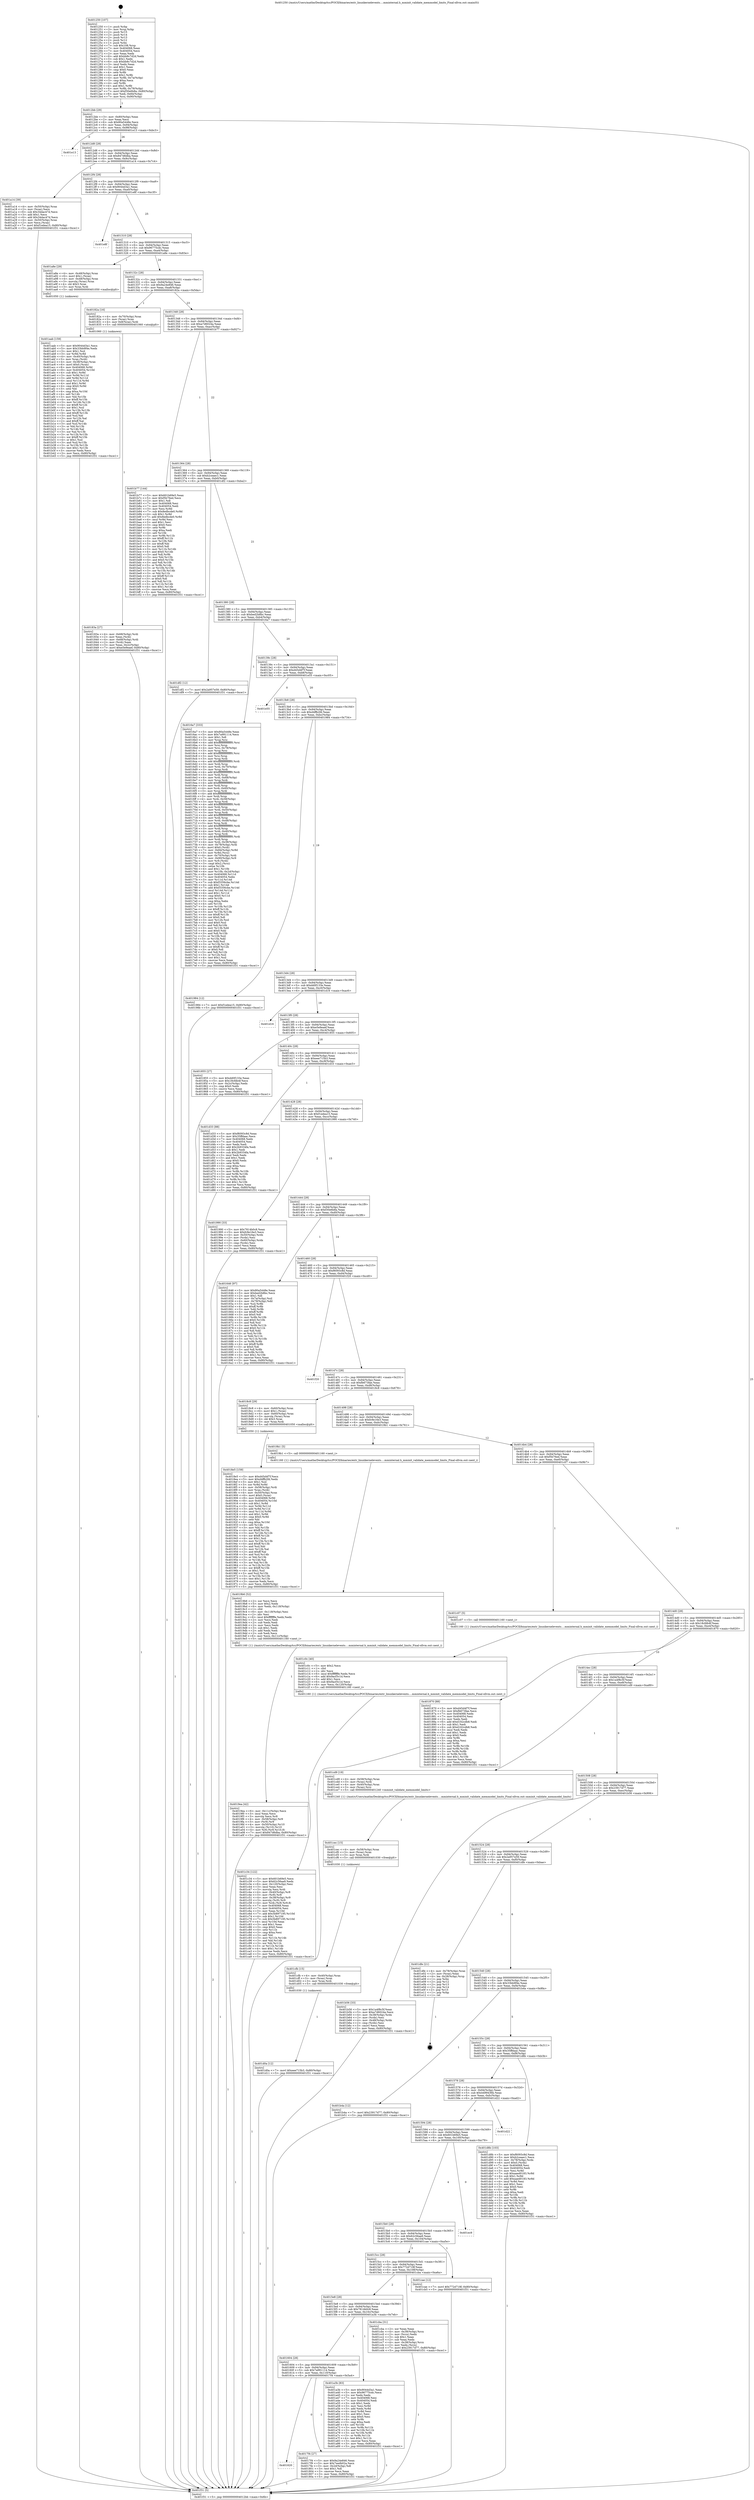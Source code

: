 digraph "0x401250" {
  label = "0x401250 (/mnt/c/Users/mathe/Desktop/tcc/POCII/binaries/extr_linuxkernelevents....mminternal.h_mminit_validate_memmodel_limits_Final-ollvm.out::main(0))"
  labelloc = "t"
  node[shape=record]

  Entry [label="",width=0.3,height=0.3,shape=circle,fillcolor=black,style=filled]
  "0x4012bb" [label="{
     0x4012bb [29]\l
     | [instrs]\l
     &nbsp;&nbsp;0x4012bb \<+3\>: mov -0x80(%rbp),%eax\l
     &nbsp;&nbsp;0x4012be \<+2\>: mov %eax,%ecx\l
     &nbsp;&nbsp;0x4012c0 \<+6\>: sub $0x80a5448e,%ecx\l
     &nbsp;&nbsp;0x4012c6 \<+6\>: mov %eax,-0x94(%rbp)\l
     &nbsp;&nbsp;0x4012cc \<+6\>: mov %ecx,-0x98(%rbp)\l
     &nbsp;&nbsp;0x4012d2 \<+6\>: je 0000000000401e13 \<main+0xbc3\>\l
  }"]
  "0x401e13" [label="{
     0x401e13\l
  }", style=dashed]
  "0x4012d8" [label="{
     0x4012d8 [28]\l
     | [instrs]\l
     &nbsp;&nbsp;0x4012d8 \<+5\>: jmp 00000000004012dd \<main+0x8d\>\l
     &nbsp;&nbsp;0x4012dd \<+6\>: mov -0x94(%rbp),%eax\l
     &nbsp;&nbsp;0x4012e3 \<+5\>: sub $0x847d6dba,%eax\l
     &nbsp;&nbsp;0x4012e8 \<+6\>: mov %eax,-0x9c(%rbp)\l
     &nbsp;&nbsp;0x4012ee \<+6\>: je 0000000000401a14 \<main+0x7c4\>\l
  }"]
  Exit [label="",width=0.3,height=0.3,shape=circle,fillcolor=black,style=filled,peripheries=2]
  "0x401a14" [label="{
     0x401a14 [39]\l
     | [instrs]\l
     &nbsp;&nbsp;0x401a14 \<+4\>: mov -0x50(%rbp),%rax\l
     &nbsp;&nbsp;0x401a18 \<+2\>: mov (%rax),%ecx\l
     &nbsp;&nbsp;0x401a1a \<+6\>: sub $0x34dac47d,%ecx\l
     &nbsp;&nbsp;0x401a20 \<+3\>: add $0x1,%ecx\l
     &nbsp;&nbsp;0x401a23 \<+6\>: add $0x34dac47d,%ecx\l
     &nbsp;&nbsp;0x401a29 \<+4\>: mov -0x50(%rbp),%rax\l
     &nbsp;&nbsp;0x401a2d \<+2\>: mov %ecx,(%rax)\l
     &nbsp;&nbsp;0x401a2f \<+7\>: movl $0xf1edea15,-0x80(%rbp)\l
     &nbsp;&nbsp;0x401a36 \<+5\>: jmp 0000000000401f31 \<main+0xce1\>\l
  }"]
  "0x4012f4" [label="{
     0x4012f4 [28]\l
     | [instrs]\l
     &nbsp;&nbsp;0x4012f4 \<+5\>: jmp 00000000004012f9 \<main+0xa9\>\l
     &nbsp;&nbsp;0x4012f9 \<+6\>: mov -0x94(%rbp),%eax\l
     &nbsp;&nbsp;0x4012ff \<+5\>: sub $0x9044d3a1,%eax\l
     &nbsp;&nbsp;0x401304 \<+6\>: mov %eax,-0xa0(%rbp)\l
     &nbsp;&nbsp;0x40130a \<+6\>: je 0000000000401e8f \<main+0xc3f\>\l
  }"]
  "0x401d0a" [label="{
     0x401d0a [12]\l
     | [instrs]\l
     &nbsp;&nbsp;0x401d0a \<+7\>: movl $0xeee715b3,-0x80(%rbp)\l
     &nbsp;&nbsp;0x401d11 \<+5\>: jmp 0000000000401f31 \<main+0xce1\>\l
  }"]
  "0x401e8f" [label="{
     0x401e8f\l
  }", style=dashed]
  "0x401310" [label="{
     0x401310 [28]\l
     | [instrs]\l
     &nbsp;&nbsp;0x401310 \<+5\>: jmp 0000000000401315 \<main+0xc5\>\l
     &nbsp;&nbsp;0x401315 \<+6\>: mov -0x94(%rbp),%eax\l
     &nbsp;&nbsp;0x40131b \<+5\>: sub $0x96775cdc,%eax\l
     &nbsp;&nbsp;0x401320 \<+6\>: mov %eax,-0xa4(%rbp)\l
     &nbsp;&nbsp;0x401326 \<+6\>: je 0000000000401a8e \<main+0x83e\>\l
  }"]
  "0x401cfb" [label="{
     0x401cfb [15]\l
     | [instrs]\l
     &nbsp;&nbsp;0x401cfb \<+4\>: mov -0x40(%rbp),%rax\l
     &nbsp;&nbsp;0x401cff \<+3\>: mov (%rax),%rax\l
     &nbsp;&nbsp;0x401d02 \<+3\>: mov %rax,%rdi\l
     &nbsp;&nbsp;0x401d05 \<+5\>: call 0000000000401030 \<free@plt\>\l
     | [calls]\l
     &nbsp;&nbsp;0x401030 \{1\} (unknown)\l
  }"]
  "0x401a8e" [label="{
     0x401a8e [29]\l
     | [instrs]\l
     &nbsp;&nbsp;0x401a8e \<+4\>: mov -0x48(%rbp),%rax\l
     &nbsp;&nbsp;0x401a92 \<+6\>: movl $0x1,(%rax)\l
     &nbsp;&nbsp;0x401a98 \<+4\>: mov -0x48(%rbp),%rax\l
     &nbsp;&nbsp;0x401a9c \<+3\>: movslq (%rax),%rax\l
     &nbsp;&nbsp;0x401a9f \<+4\>: shl $0x3,%rax\l
     &nbsp;&nbsp;0x401aa3 \<+3\>: mov %rax,%rdi\l
     &nbsp;&nbsp;0x401aa6 \<+5\>: call 0000000000401050 \<malloc@plt\>\l
     | [calls]\l
     &nbsp;&nbsp;0x401050 \{1\} (unknown)\l
  }"]
  "0x40132c" [label="{
     0x40132c [28]\l
     | [instrs]\l
     &nbsp;&nbsp;0x40132c \<+5\>: jmp 0000000000401331 \<main+0xe1\>\l
     &nbsp;&nbsp;0x401331 \<+6\>: mov -0x94(%rbp),%eax\l
     &nbsp;&nbsp;0x401337 \<+5\>: sub $0x9a24e846,%eax\l
     &nbsp;&nbsp;0x40133c \<+6\>: mov %eax,-0xa8(%rbp)\l
     &nbsp;&nbsp;0x401342 \<+6\>: je 000000000040182a \<main+0x5da\>\l
  }"]
  "0x401cec" [label="{
     0x401cec [15]\l
     | [instrs]\l
     &nbsp;&nbsp;0x401cec \<+4\>: mov -0x58(%rbp),%rax\l
     &nbsp;&nbsp;0x401cf0 \<+3\>: mov (%rax),%rax\l
     &nbsp;&nbsp;0x401cf3 \<+3\>: mov %rax,%rdi\l
     &nbsp;&nbsp;0x401cf6 \<+5\>: call 0000000000401030 \<free@plt\>\l
     | [calls]\l
     &nbsp;&nbsp;0x401030 \{1\} (unknown)\l
  }"]
  "0x40182a" [label="{
     0x40182a [16]\l
     | [instrs]\l
     &nbsp;&nbsp;0x40182a \<+4\>: mov -0x70(%rbp),%rax\l
     &nbsp;&nbsp;0x40182e \<+3\>: mov (%rax),%rax\l
     &nbsp;&nbsp;0x401831 \<+4\>: mov 0x8(%rax),%rdi\l
     &nbsp;&nbsp;0x401835 \<+5\>: call 0000000000401060 \<atoi@plt\>\l
     | [calls]\l
     &nbsp;&nbsp;0x401060 \{1\} (unknown)\l
  }"]
  "0x401348" [label="{
     0x401348 [28]\l
     | [instrs]\l
     &nbsp;&nbsp;0x401348 \<+5\>: jmp 000000000040134d \<main+0xfd\>\l
     &nbsp;&nbsp;0x40134d \<+6\>: mov -0x94(%rbp),%eax\l
     &nbsp;&nbsp;0x401353 \<+5\>: sub $0xa7d6024a,%eax\l
     &nbsp;&nbsp;0x401358 \<+6\>: mov %eax,-0xac(%rbp)\l
     &nbsp;&nbsp;0x40135e \<+6\>: je 0000000000401b77 \<main+0x927\>\l
  }"]
  "0x401c34" [label="{
     0x401c34 [122]\l
     | [instrs]\l
     &nbsp;&nbsp;0x401c34 \<+5\>: mov $0x601b69e5,%ecx\l
     &nbsp;&nbsp;0x401c39 \<+5\>: mov $0x62c56aa9,%edx\l
     &nbsp;&nbsp;0x401c3e \<+6\>: mov -0x120(%rbp),%esi\l
     &nbsp;&nbsp;0x401c44 \<+3\>: imul %eax,%esi\l
     &nbsp;&nbsp;0x401c47 \<+3\>: movslq %esi,%rdi\l
     &nbsp;&nbsp;0x401c4a \<+4\>: mov -0x40(%rbp),%r8\l
     &nbsp;&nbsp;0x401c4e \<+3\>: mov (%r8),%r8\l
     &nbsp;&nbsp;0x401c51 \<+4\>: mov -0x38(%rbp),%r9\l
     &nbsp;&nbsp;0x401c55 \<+3\>: movslq (%r9),%r9\l
     &nbsp;&nbsp;0x401c58 \<+4\>: mov %rdi,(%r8,%r9,8)\l
     &nbsp;&nbsp;0x401c5c \<+7\>: mov 0x404068,%eax\l
     &nbsp;&nbsp;0x401c63 \<+7\>: mov 0x404054,%esi\l
     &nbsp;&nbsp;0x401c6a \<+3\>: mov %eax,%r10d\l
     &nbsp;&nbsp;0x401c6d \<+7\>: add $0x5b897195,%r10d\l
     &nbsp;&nbsp;0x401c74 \<+4\>: sub $0x1,%r10d\l
     &nbsp;&nbsp;0x401c78 \<+7\>: sub $0x5b897195,%r10d\l
     &nbsp;&nbsp;0x401c7f \<+4\>: imul %r10d,%eax\l
     &nbsp;&nbsp;0x401c83 \<+3\>: and $0x1,%eax\l
     &nbsp;&nbsp;0x401c86 \<+3\>: cmp $0x0,%eax\l
     &nbsp;&nbsp;0x401c89 \<+4\>: sete %r11b\l
     &nbsp;&nbsp;0x401c8d \<+3\>: cmp $0xa,%esi\l
     &nbsp;&nbsp;0x401c90 \<+3\>: setl %bl\l
     &nbsp;&nbsp;0x401c93 \<+3\>: mov %r11b,%r14b\l
     &nbsp;&nbsp;0x401c96 \<+3\>: and %bl,%r14b\l
     &nbsp;&nbsp;0x401c99 \<+3\>: xor %bl,%r11b\l
     &nbsp;&nbsp;0x401c9c \<+3\>: or %r11b,%r14b\l
     &nbsp;&nbsp;0x401c9f \<+4\>: test $0x1,%r14b\l
     &nbsp;&nbsp;0x401ca3 \<+3\>: cmovne %edx,%ecx\l
     &nbsp;&nbsp;0x401ca6 \<+3\>: mov %ecx,-0x80(%rbp)\l
     &nbsp;&nbsp;0x401ca9 \<+5\>: jmp 0000000000401f31 \<main+0xce1\>\l
  }"]
  "0x401b77" [label="{
     0x401b77 [144]\l
     | [instrs]\l
     &nbsp;&nbsp;0x401b77 \<+5\>: mov $0x601b69e5,%eax\l
     &nbsp;&nbsp;0x401b7c \<+5\>: mov $0xf5b76ed,%ecx\l
     &nbsp;&nbsp;0x401b81 \<+2\>: mov $0x1,%dl\l
     &nbsp;&nbsp;0x401b83 \<+7\>: mov 0x404068,%esi\l
     &nbsp;&nbsp;0x401b8a \<+7\>: mov 0x404054,%edi\l
     &nbsp;&nbsp;0x401b91 \<+3\>: mov %esi,%r8d\l
     &nbsp;&nbsp;0x401b94 \<+7\>: sub $0x8edbcde0,%r8d\l
     &nbsp;&nbsp;0x401b9b \<+4\>: sub $0x1,%r8d\l
     &nbsp;&nbsp;0x401b9f \<+7\>: add $0x8edbcde0,%r8d\l
     &nbsp;&nbsp;0x401ba6 \<+4\>: imul %r8d,%esi\l
     &nbsp;&nbsp;0x401baa \<+3\>: and $0x1,%esi\l
     &nbsp;&nbsp;0x401bad \<+3\>: cmp $0x0,%esi\l
     &nbsp;&nbsp;0x401bb0 \<+4\>: sete %r9b\l
     &nbsp;&nbsp;0x401bb4 \<+3\>: cmp $0xa,%edi\l
     &nbsp;&nbsp;0x401bb7 \<+4\>: setl %r10b\l
     &nbsp;&nbsp;0x401bbb \<+3\>: mov %r9b,%r11b\l
     &nbsp;&nbsp;0x401bbe \<+4\>: xor $0xff,%r11b\l
     &nbsp;&nbsp;0x401bc2 \<+3\>: mov %r10b,%bl\l
     &nbsp;&nbsp;0x401bc5 \<+3\>: xor $0xff,%bl\l
     &nbsp;&nbsp;0x401bc8 \<+3\>: xor $0x0,%dl\l
     &nbsp;&nbsp;0x401bcb \<+3\>: mov %r11b,%r14b\l
     &nbsp;&nbsp;0x401bce \<+4\>: and $0x0,%r14b\l
     &nbsp;&nbsp;0x401bd2 \<+3\>: and %dl,%r9b\l
     &nbsp;&nbsp;0x401bd5 \<+3\>: mov %bl,%r15b\l
     &nbsp;&nbsp;0x401bd8 \<+4\>: and $0x0,%r15b\l
     &nbsp;&nbsp;0x401bdc \<+3\>: and %dl,%r10b\l
     &nbsp;&nbsp;0x401bdf \<+3\>: or %r9b,%r14b\l
     &nbsp;&nbsp;0x401be2 \<+3\>: or %r10b,%r15b\l
     &nbsp;&nbsp;0x401be5 \<+3\>: xor %r15b,%r14b\l
     &nbsp;&nbsp;0x401be8 \<+3\>: or %bl,%r11b\l
     &nbsp;&nbsp;0x401beb \<+4\>: xor $0xff,%r11b\l
     &nbsp;&nbsp;0x401bef \<+3\>: or $0x0,%dl\l
     &nbsp;&nbsp;0x401bf2 \<+3\>: and %dl,%r11b\l
     &nbsp;&nbsp;0x401bf5 \<+3\>: or %r11b,%r14b\l
     &nbsp;&nbsp;0x401bf8 \<+4\>: test $0x1,%r14b\l
     &nbsp;&nbsp;0x401bfc \<+3\>: cmovne %ecx,%eax\l
     &nbsp;&nbsp;0x401bff \<+3\>: mov %eax,-0x80(%rbp)\l
     &nbsp;&nbsp;0x401c02 \<+5\>: jmp 0000000000401f31 \<main+0xce1\>\l
  }"]
  "0x401364" [label="{
     0x401364 [28]\l
     | [instrs]\l
     &nbsp;&nbsp;0x401364 \<+5\>: jmp 0000000000401369 \<main+0x119\>\l
     &nbsp;&nbsp;0x401369 \<+6\>: mov -0x94(%rbp),%eax\l
     &nbsp;&nbsp;0x40136f \<+5\>: sub $0xb2ceaec1,%eax\l
     &nbsp;&nbsp;0x401374 \<+6\>: mov %eax,-0xb0(%rbp)\l
     &nbsp;&nbsp;0x40137a \<+6\>: je 0000000000401df2 \<main+0xba2\>\l
  }"]
  "0x401c0c" [label="{
     0x401c0c [40]\l
     | [instrs]\l
     &nbsp;&nbsp;0x401c0c \<+5\>: mov $0x2,%ecx\l
     &nbsp;&nbsp;0x401c11 \<+1\>: cltd\l
     &nbsp;&nbsp;0x401c12 \<+2\>: idiv %ecx\l
     &nbsp;&nbsp;0x401c14 \<+6\>: imul $0xfffffffe,%edx,%ecx\l
     &nbsp;&nbsp;0x401c1a \<+6\>: add $0x9acf3c1d,%ecx\l
     &nbsp;&nbsp;0x401c20 \<+3\>: add $0x1,%ecx\l
     &nbsp;&nbsp;0x401c23 \<+6\>: sub $0x9acf3c1d,%ecx\l
     &nbsp;&nbsp;0x401c29 \<+6\>: mov %ecx,-0x120(%rbp)\l
     &nbsp;&nbsp;0x401c2f \<+5\>: call 0000000000401160 \<next_i\>\l
     | [calls]\l
     &nbsp;&nbsp;0x401160 \{1\} (/mnt/c/Users/mathe/Desktop/tcc/POCII/binaries/extr_linuxkernelevents....mminternal.h_mminit_validate_memmodel_limits_Final-ollvm.out::next_i)\l
  }"]
  "0x401df2" [label="{
     0x401df2 [12]\l
     | [instrs]\l
     &nbsp;&nbsp;0x401df2 \<+7\>: movl $0x2a957e59,-0x80(%rbp)\l
     &nbsp;&nbsp;0x401df9 \<+5\>: jmp 0000000000401f31 \<main+0xce1\>\l
  }"]
  "0x401380" [label="{
     0x401380 [28]\l
     | [instrs]\l
     &nbsp;&nbsp;0x401380 \<+5\>: jmp 0000000000401385 \<main+0x135\>\l
     &nbsp;&nbsp;0x401385 \<+6\>: mov -0x94(%rbp),%eax\l
     &nbsp;&nbsp;0x40138b \<+5\>: sub $0xbed2b8bc,%eax\l
     &nbsp;&nbsp;0x401390 \<+6\>: mov %eax,-0xb4(%rbp)\l
     &nbsp;&nbsp;0x401396 \<+6\>: je 00000000004016a7 \<main+0x457\>\l
  }"]
  "0x401aab" [label="{
     0x401aab [159]\l
     | [instrs]\l
     &nbsp;&nbsp;0x401aab \<+5\>: mov $0x9044d3a1,%ecx\l
     &nbsp;&nbsp;0x401ab0 \<+5\>: mov $0x33bb9f4e,%edx\l
     &nbsp;&nbsp;0x401ab5 \<+3\>: mov $0x1,%sil\l
     &nbsp;&nbsp;0x401ab8 \<+3\>: xor %r8d,%r8d\l
     &nbsp;&nbsp;0x401abb \<+4\>: mov -0x40(%rbp),%rdi\l
     &nbsp;&nbsp;0x401abf \<+3\>: mov %rax,(%rdi)\l
     &nbsp;&nbsp;0x401ac2 \<+4\>: mov -0x38(%rbp),%rax\l
     &nbsp;&nbsp;0x401ac6 \<+6\>: movl $0x0,(%rax)\l
     &nbsp;&nbsp;0x401acc \<+8\>: mov 0x404068,%r9d\l
     &nbsp;&nbsp;0x401ad4 \<+8\>: mov 0x404054,%r10d\l
     &nbsp;&nbsp;0x401adc \<+4\>: sub $0x1,%r8d\l
     &nbsp;&nbsp;0x401ae0 \<+3\>: mov %r9d,%r11d\l
     &nbsp;&nbsp;0x401ae3 \<+3\>: add %r8d,%r11d\l
     &nbsp;&nbsp;0x401ae6 \<+4\>: imul %r11d,%r9d\l
     &nbsp;&nbsp;0x401aea \<+4\>: and $0x1,%r9d\l
     &nbsp;&nbsp;0x401aee \<+4\>: cmp $0x0,%r9d\l
     &nbsp;&nbsp;0x401af2 \<+3\>: sete %bl\l
     &nbsp;&nbsp;0x401af5 \<+4\>: cmp $0xa,%r10d\l
     &nbsp;&nbsp;0x401af9 \<+4\>: setl %r14b\l
     &nbsp;&nbsp;0x401afd \<+3\>: mov %bl,%r15b\l
     &nbsp;&nbsp;0x401b00 \<+4\>: xor $0xff,%r15b\l
     &nbsp;&nbsp;0x401b04 \<+3\>: mov %r14b,%r12b\l
     &nbsp;&nbsp;0x401b07 \<+4\>: xor $0xff,%r12b\l
     &nbsp;&nbsp;0x401b0b \<+4\>: xor $0x1,%sil\l
     &nbsp;&nbsp;0x401b0f \<+3\>: mov %r15b,%r13b\l
     &nbsp;&nbsp;0x401b12 \<+4\>: and $0xff,%r13b\l
     &nbsp;&nbsp;0x401b16 \<+3\>: and %sil,%bl\l
     &nbsp;&nbsp;0x401b19 \<+3\>: mov %r12b,%al\l
     &nbsp;&nbsp;0x401b1c \<+2\>: and $0xff,%al\l
     &nbsp;&nbsp;0x401b1e \<+3\>: and %sil,%r14b\l
     &nbsp;&nbsp;0x401b21 \<+3\>: or %bl,%r13b\l
     &nbsp;&nbsp;0x401b24 \<+3\>: or %r14b,%al\l
     &nbsp;&nbsp;0x401b27 \<+3\>: xor %al,%r13b\l
     &nbsp;&nbsp;0x401b2a \<+3\>: or %r12b,%r15b\l
     &nbsp;&nbsp;0x401b2d \<+4\>: xor $0xff,%r15b\l
     &nbsp;&nbsp;0x401b31 \<+4\>: or $0x1,%sil\l
     &nbsp;&nbsp;0x401b35 \<+3\>: and %sil,%r15b\l
     &nbsp;&nbsp;0x401b38 \<+3\>: or %r15b,%r13b\l
     &nbsp;&nbsp;0x401b3b \<+4\>: test $0x1,%r13b\l
     &nbsp;&nbsp;0x401b3f \<+3\>: cmovne %edx,%ecx\l
     &nbsp;&nbsp;0x401b42 \<+3\>: mov %ecx,-0x80(%rbp)\l
     &nbsp;&nbsp;0x401b45 \<+5\>: jmp 0000000000401f31 \<main+0xce1\>\l
  }"]
  "0x4016a7" [label="{
     0x4016a7 [333]\l
     | [instrs]\l
     &nbsp;&nbsp;0x4016a7 \<+5\>: mov $0x80a5448e,%eax\l
     &nbsp;&nbsp;0x4016ac \<+5\>: mov $0x7a991114,%ecx\l
     &nbsp;&nbsp;0x4016b1 \<+2\>: mov $0x1,%dl\l
     &nbsp;&nbsp;0x4016b3 \<+3\>: mov %rsp,%rsi\l
     &nbsp;&nbsp;0x4016b6 \<+4\>: add $0xfffffffffffffff0,%rsi\l
     &nbsp;&nbsp;0x4016ba \<+3\>: mov %rsi,%rsp\l
     &nbsp;&nbsp;0x4016bd \<+4\>: mov %rsi,-0x78(%rbp)\l
     &nbsp;&nbsp;0x4016c1 \<+3\>: mov %rsp,%rsi\l
     &nbsp;&nbsp;0x4016c4 \<+4\>: add $0xfffffffffffffff0,%rsi\l
     &nbsp;&nbsp;0x4016c8 \<+3\>: mov %rsi,%rsp\l
     &nbsp;&nbsp;0x4016cb \<+3\>: mov %rsp,%rdi\l
     &nbsp;&nbsp;0x4016ce \<+4\>: add $0xfffffffffffffff0,%rdi\l
     &nbsp;&nbsp;0x4016d2 \<+3\>: mov %rdi,%rsp\l
     &nbsp;&nbsp;0x4016d5 \<+4\>: mov %rdi,-0x70(%rbp)\l
     &nbsp;&nbsp;0x4016d9 \<+3\>: mov %rsp,%rdi\l
     &nbsp;&nbsp;0x4016dc \<+4\>: add $0xfffffffffffffff0,%rdi\l
     &nbsp;&nbsp;0x4016e0 \<+3\>: mov %rdi,%rsp\l
     &nbsp;&nbsp;0x4016e3 \<+4\>: mov %rdi,-0x68(%rbp)\l
     &nbsp;&nbsp;0x4016e7 \<+3\>: mov %rsp,%rdi\l
     &nbsp;&nbsp;0x4016ea \<+4\>: add $0xfffffffffffffff0,%rdi\l
     &nbsp;&nbsp;0x4016ee \<+3\>: mov %rdi,%rsp\l
     &nbsp;&nbsp;0x4016f1 \<+4\>: mov %rdi,-0x60(%rbp)\l
     &nbsp;&nbsp;0x4016f5 \<+3\>: mov %rsp,%rdi\l
     &nbsp;&nbsp;0x4016f8 \<+4\>: add $0xfffffffffffffff0,%rdi\l
     &nbsp;&nbsp;0x4016fc \<+3\>: mov %rdi,%rsp\l
     &nbsp;&nbsp;0x4016ff \<+4\>: mov %rdi,-0x58(%rbp)\l
     &nbsp;&nbsp;0x401703 \<+3\>: mov %rsp,%rdi\l
     &nbsp;&nbsp;0x401706 \<+4\>: add $0xfffffffffffffff0,%rdi\l
     &nbsp;&nbsp;0x40170a \<+3\>: mov %rdi,%rsp\l
     &nbsp;&nbsp;0x40170d \<+4\>: mov %rdi,-0x50(%rbp)\l
     &nbsp;&nbsp;0x401711 \<+3\>: mov %rsp,%rdi\l
     &nbsp;&nbsp;0x401714 \<+4\>: add $0xfffffffffffffff0,%rdi\l
     &nbsp;&nbsp;0x401718 \<+3\>: mov %rdi,%rsp\l
     &nbsp;&nbsp;0x40171b \<+4\>: mov %rdi,-0x48(%rbp)\l
     &nbsp;&nbsp;0x40171f \<+3\>: mov %rsp,%rdi\l
     &nbsp;&nbsp;0x401722 \<+4\>: add $0xfffffffffffffff0,%rdi\l
     &nbsp;&nbsp;0x401726 \<+3\>: mov %rdi,%rsp\l
     &nbsp;&nbsp;0x401729 \<+4\>: mov %rdi,-0x40(%rbp)\l
     &nbsp;&nbsp;0x40172d \<+3\>: mov %rsp,%rdi\l
     &nbsp;&nbsp;0x401730 \<+4\>: add $0xfffffffffffffff0,%rdi\l
     &nbsp;&nbsp;0x401734 \<+3\>: mov %rdi,%rsp\l
     &nbsp;&nbsp;0x401737 \<+4\>: mov %rdi,-0x38(%rbp)\l
     &nbsp;&nbsp;0x40173b \<+4\>: mov -0x78(%rbp),%rdi\l
     &nbsp;&nbsp;0x40173f \<+6\>: movl $0x0,(%rdi)\l
     &nbsp;&nbsp;0x401745 \<+7\>: mov -0x84(%rbp),%r8d\l
     &nbsp;&nbsp;0x40174c \<+3\>: mov %r8d,(%rsi)\l
     &nbsp;&nbsp;0x40174f \<+4\>: mov -0x70(%rbp),%rdi\l
     &nbsp;&nbsp;0x401753 \<+7\>: mov -0x90(%rbp),%r9\l
     &nbsp;&nbsp;0x40175a \<+3\>: mov %r9,(%rdi)\l
     &nbsp;&nbsp;0x40175d \<+3\>: cmpl $0x2,(%rsi)\l
     &nbsp;&nbsp;0x401760 \<+4\>: setne %r10b\l
     &nbsp;&nbsp;0x401764 \<+4\>: and $0x1,%r10b\l
     &nbsp;&nbsp;0x401768 \<+4\>: mov %r10b,-0x2d(%rbp)\l
     &nbsp;&nbsp;0x40176c \<+8\>: mov 0x404068,%r11d\l
     &nbsp;&nbsp;0x401774 \<+7\>: mov 0x404054,%ebx\l
     &nbsp;&nbsp;0x40177b \<+3\>: mov %r11d,%r14d\l
     &nbsp;&nbsp;0x40177e \<+7\>: sub $0xf3356cbe,%r14d\l
     &nbsp;&nbsp;0x401785 \<+4\>: sub $0x1,%r14d\l
     &nbsp;&nbsp;0x401789 \<+7\>: add $0xf3356cbe,%r14d\l
     &nbsp;&nbsp;0x401790 \<+4\>: imul %r14d,%r11d\l
     &nbsp;&nbsp;0x401794 \<+4\>: and $0x1,%r11d\l
     &nbsp;&nbsp;0x401798 \<+4\>: cmp $0x0,%r11d\l
     &nbsp;&nbsp;0x40179c \<+4\>: sete %r10b\l
     &nbsp;&nbsp;0x4017a0 \<+3\>: cmp $0xa,%ebx\l
     &nbsp;&nbsp;0x4017a3 \<+4\>: setl %r15b\l
     &nbsp;&nbsp;0x4017a7 \<+3\>: mov %r10b,%r12b\l
     &nbsp;&nbsp;0x4017aa \<+4\>: xor $0xff,%r12b\l
     &nbsp;&nbsp;0x4017ae \<+3\>: mov %r15b,%r13b\l
     &nbsp;&nbsp;0x4017b1 \<+4\>: xor $0xff,%r13b\l
     &nbsp;&nbsp;0x4017b5 \<+3\>: xor $0x0,%dl\l
     &nbsp;&nbsp;0x4017b8 \<+3\>: mov %r12b,%sil\l
     &nbsp;&nbsp;0x4017bb \<+4\>: and $0x0,%sil\l
     &nbsp;&nbsp;0x4017bf \<+3\>: and %dl,%r10b\l
     &nbsp;&nbsp;0x4017c2 \<+3\>: mov %r13b,%dil\l
     &nbsp;&nbsp;0x4017c5 \<+4\>: and $0x0,%dil\l
     &nbsp;&nbsp;0x4017c9 \<+3\>: and %dl,%r15b\l
     &nbsp;&nbsp;0x4017cc \<+3\>: or %r10b,%sil\l
     &nbsp;&nbsp;0x4017cf \<+3\>: or %r15b,%dil\l
     &nbsp;&nbsp;0x4017d2 \<+3\>: xor %dil,%sil\l
     &nbsp;&nbsp;0x4017d5 \<+3\>: or %r13b,%r12b\l
     &nbsp;&nbsp;0x4017d8 \<+4\>: xor $0xff,%r12b\l
     &nbsp;&nbsp;0x4017dc \<+3\>: or $0x0,%dl\l
     &nbsp;&nbsp;0x4017df \<+3\>: and %dl,%r12b\l
     &nbsp;&nbsp;0x4017e2 \<+3\>: or %r12b,%sil\l
     &nbsp;&nbsp;0x4017e5 \<+4\>: test $0x1,%sil\l
     &nbsp;&nbsp;0x4017e9 \<+3\>: cmovne %ecx,%eax\l
     &nbsp;&nbsp;0x4017ec \<+3\>: mov %eax,-0x80(%rbp)\l
     &nbsp;&nbsp;0x4017ef \<+5\>: jmp 0000000000401f31 \<main+0xce1\>\l
  }"]
  "0x40139c" [label="{
     0x40139c [28]\l
     | [instrs]\l
     &nbsp;&nbsp;0x40139c \<+5\>: jmp 00000000004013a1 \<main+0x151\>\l
     &nbsp;&nbsp;0x4013a1 \<+6\>: mov -0x94(%rbp),%eax\l
     &nbsp;&nbsp;0x4013a7 \<+5\>: sub $0xd45d4f7f,%eax\l
     &nbsp;&nbsp;0x4013ac \<+6\>: mov %eax,-0xb8(%rbp)\l
     &nbsp;&nbsp;0x4013b2 \<+6\>: je 0000000000401e55 \<main+0xc05\>\l
  }"]
  "0x4019ea" [label="{
     0x4019ea [42]\l
     | [instrs]\l
     &nbsp;&nbsp;0x4019ea \<+6\>: mov -0x11c(%rbp),%ecx\l
     &nbsp;&nbsp;0x4019f0 \<+3\>: imul %eax,%ecx\l
     &nbsp;&nbsp;0x4019f3 \<+3\>: movslq %ecx,%r8\l
     &nbsp;&nbsp;0x4019f6 \<+4\>: mov -0x58(%rbp),%r9\l
     &nbsp;&nbsp;0x4019fa \<+3\>: mov (%r9),%r9\l
     &nbsp;&nbsp;0x4019fd \<+4\>: mov -0x50(%rbp),%r10\l
     &nbsp;&nbsp;0x401a01 \<+3\>: movslq (%r10),%r10\l
     &nbsp;&nbsp;0x401a04 \<+4\>: mov %r8,(%r9,%r10,8)\l
     &nbsp;&nbsp;0x401a08 \<+7\>: movl $0x847d6dba,-0x80(%rbp)\l
     &nbsp;&nbsp;0x401a0f \<+5\>: jmp 0000000000401f31 \<main+0xce1\>\l
  }"]
  "0x401e55" [label="{
     0x401e55\l
  }", style=dashed]
  "0x4013b8" [label="{
     0x4013b8 [28]\l
     | [instrs]\l
     &nbsp;&nbsp;0x4013b8 \<+5\>: jmp 00000000004013bd \<main+0x16d\>\l
     &nbsp;&nbsp;0x4013bd \<+6\>: mov -0x94(%rbp),%eax\l
     &nbsp;&nbsp;0x4013c3 \<+5\>: sub $0xd4ffb2fd,%eax\l
     &nbsp;&nbsp;0x4013c8 \<+6\>: mov %eax,-0xbc(%rbp)\l
     &nbsp;&nbsp;0x4013ce \<+6\>: je 0000000000401984 \<main+0x734\>\l
  }"]
  "0x4019b6" [label="{
     0x4019b6 [52]\l
     | [instrs]\l
     &nbsp;&nbsp;0x4019b6 \<+2\>: xor %ecx,%ecx\l
     &nbsp;&nbsp;0x4019b8 \<+5\>: mov $0x2,%edx\l
     &nbsp;&nbsp;0x4019bd \<+6\>: mov %edx,-0x118(%rbp)\l
     &nbsp;&nbsp;0x4019c3 \<+1\>: cltd\l
     &nbsp;&nbsp;0x4019c4 \<+6\>: mov -0x118(%rbp),%esi\l
     &nbsp;&nbsp;0x4019ca \<+2\>: idiv %esi\l
     &nbsp;&nbsp;0x4019cc \<+6\>: imul $0xfffffffe,%edx,%edx\l
     &nbsp;&nbsp;0x4019d2 \<+2\>: mov %ecx,%edi\l
     &nbsp;&nbsp;0x4019d4 \<+2\>: sub %edx,%edi\l
     &nbsp;&nbsp;0x4019d6 \<+2\>: mov %ecx,%edx\l
     &nbsp;&nbsp;0x4019d8 \<+3\>: sub $0x1,%edx\l
     &nbsp;&nbsp;0x4019db \<+2\>: add %edx,%edi\l
     &nbsp;&nbsp;0x4019dd \<+2\>: sub %edi,%ecx\l
     &nbsp;&nbsp;0x4019df \<+6\>: mov %ecx,-0x11c(%rbp)\l
     &nbsp;&nbsp;0x4019e5 \<+5\>: call 0000000000401160 \<next_i\>\l
     | [calls]\l
     &nbsp;&nbsp;0x401160 \{1\} (/mnt/c/Users/mathe/Desktop/tcc/POCII/binaries/extr_linuxkernelevents....mminternal.h_mminit_validate_memmodel_limits_Final-ollvm.out::next_i)\l
  }"]
  "0x401984" [label="{
     0x401984 [12]\l
     | [instrs]\l
     &nbsp;&nbsp;0x401984 \<+7\>: movl $0xf1edea15,-0x80(%rbp)\l
     &nbsp;&nbsp;0x40198b \<+5\>: jmp 0000000000401f31 \<main+0xce1\>\l
  }"]
  "0x4013d4" [label="{
     0x4013d4 [28]\l
     | [instrs]\l
     &nbsp;&nbsp;0x4013d4 \<+5\>: jmp 00000000004013d9 \<main+0x189\>\l
     &nbsp;&nbsp;0x4013d9 \<+6\>: mov -0x94(%rbp),%eax\l
     &nbsp;&nbsp;0x4013df \<+5\>: sub $0xdd0f133e,%eax\l
     &nbsp;&nbsp;0x4013e4 \<+6\>: mov %eax,-0xc0(%rbp)\l
     &nbsp;&nbsp;0x4013ea \<+6\>: je 0000000000401d16 \<main+0xac6\>\l
  }"]
  "0x4018e5" [label="{
     0x4018e5 [159]\l
     | [instrs]\l
     &nbsp;&nbsp;0x4018e5 \<+5\>: mov $0xd45d4f7f,%ecx\l
     &nbsp;&nbsp;0x4018ea \<+5\>: mov $0xd4ffb2fd,%edx\l
     &nbsp;&nbsp;0x4018ef \<+3\>: mov $0x1,%sil\l
     &nbsp;&nbsp;0x4018f2 \<+3\>: xor %r8d,%r8d\l
     &nbsp;&nbsp;0x4018f5 \<+4\>: mov -0x58(%rbp),%rdi\l
     &nbsp;&nbsp;0x4018f9 \<+3\>: mov %rax,(%rdi)\l
     &nbsp;&nbsp;0x4018fc \<+4\>: mov -0x50(%rbp),%rax\l
     &nbsp;&nbsp;0x401900 \<+6\>: movl $0x0,(%rax)\l
     &nbsp;&nbsp;0x401906 \<+8\>: mov 0x404068,%r9d\l
     &nbsp;&nbsp;0x40190e \<+8\>: mov 0x404054,%r10d\l
     &nbsp;&nbsp;0x401916 \<+4\>: sub $0x1,%r8d\l
     &nbsp;&nbsp;0x40191a \<+3\>: mov %r9d,%r11d\l
     &nbsp;&nbsp;0x40191d \<+3\>: add %r8d,%r11d\l
     &nbsp;&nbsp;0x401920 \<+4\>: imul %r11d,%r9d\l
     &nbsp;&nbsp;0x401924 \<+4\>: and $0x1,%r9d\l
     &nbsp;&nbsp;0x401928 \<+4\>: cmp $0x0,%r9d\l
     &nbsp;&nbsp;0x40192c \<+3\>: sete %bl\l
     &nbsp;&nbsp;0x40192f \<+4\>: cmp $0xa,%r10d\l
     &nbsp;&nbsp;0x401933 \<+4\>: setl %r14b\l
     &nbsp;&nbsp;0x401937 \<+3\>: mov %bl,%r15b\l
     &nbsp;&nbsp;0x40193a \<+4\>: xor $0xff,%r15b\l
     &nbsp;&nbsp;0x40193e \<+3\>: mov %r14b,%r12b\l
     &nbsp;&nbsp;0x401941 \<+4\>: xor $0xff,%r12b\l
     &nbsp;&nbsp;0x401945 \<+4\>: xor $0x1,%sil\l
     &nbsp;&nbsp;0x401949 \<+3\>: mov %r15b,%r13b\l
     &nbsp;&nbsp;0x40194c \<+4\>: and $0xff,%r13b\l
     &nbsp;&nbsp;0x401950 \<+3\>: and %sil,%bl\l
     &nbsp;&nbsp;0x401953 \<+3\>: mov %r12b,%al\l
     &nbsp;&nbsp;0x401956 \<+2\>: and $0xff,%al\l
     &nbsp;&nbsp;0x401958 \<+3\>: and %sil,%r14b\l
     &nbsp;&nbsp;0x40195b \<+3\>: or %bl,%r13b\l
     &nbsp;&nbsp;0x40195e \<+3\>: or %r14b,%al\l
     &nbsp;&nbsp;0x401961 \<+3\>: xor %al,%r13b\l
     &nbsp;&nbsp;0x401964 \<+3\>: or %r12b,%r15b\l
     &nbsp;&nbsp;0x401967 \<+4\>: xor $0xff,%r15b\l
     &nbsp;&nbsp;0x40196b \<+4\>: or $0x1,%sil\l
     &nbsp;&nbsp;0x40196f \<+3\>: and %sil,%r15b\l
     &nbsp;&nbsp;0x401972 \<+3\>: or %r15b,%r13b\l
     &nbsp;&nbsp;0x401975 \<+4\>: test $0x1,%r13b\l
     &nbsp;&nbsp;0x401979 \<+3\>: cmovne %edx,%ecx\l
     &nbsp;&nbsp;0x40197c \<+3\>: mov %ecx,-0x80(%rbp)\l
     &nbsp;&nbsp;0x40197f \<+5\>: jmp 0000000000401f31 \<main+0xce1\>\l
  }"]
  "0x401d16" [label="{
     0x401d16\l
  }", style=dashed]
  "0x4013f0" [label="{
     0x4013f0 [28]\l
     | [instrs]\l
     &nbsp;&nbsp;0x4013f0 \<+5\>: jmp 00000000004013f5 \<main+0x1a5\>\l
     &nbsp;&nbsp;0x4013f5 \<+6\>: mov -0x94(%rbp),%eax\l
     &nbsp;&nbsp;0x4013fb \<+5\>: sub $0xe5e9eaef,%eax\l
     &nbsp;&nbsp;0x401400 \<+6\>: mov %eax,-0xc4(%rbp)\l
     &nbsp;&nbsp;0x401406 \<+6\>: je 0000000000401855 \<main+0x605\>\l
  }"]
  "0x40183a" [label="{
     0x40183a [27]\l
     | [instrs]\l
     &nbsp;&nbsp;0x40183a \<+4\>: mov -0x68(%rbp),%rdi\l
     &nbsp;&nbsp;0x40183e \<+2\>: mov %eax,(%rdi)\l
     &nbsp;&nbsp;0x401840 \<+4\>: mov -0x68(%rbp),%rdi\l
     &nbsp;&nbsp;0x401844 \<+2\>: mov (%rdi),%eax\l
     &nbsp;&nbsp;0x401846 \<+3\>: mov %eax,-0x2c(%rbp)\l
     &nbsp;&nbsp;0x401849 \<+7\>: movl $0xe5e9eaef,-0x80(%rbp)\l
     &nbsp;&nbsp;0x401850 \<+5\>: jmp 0000000000401f31 \<main+0xce1\>\l
  }"]
  "0x401855" [label="{
     0x401855 [27]\l
     | [instrs]\l
     &nbsp;&nbsp;0x401855 \<+5\>: mov $0xdd0f133e,%eax\l
     &nbsp;&nbsp;0x40185a \<+5\>: mov $0x18cfdb4f,%ecx\l
     &nbsp;&nbsp;0x40185f \<+3\>: mov -0x2c(%rbp),%edx\l
     &nbsp;&nbsp;0x401862 \<+3\>: cmp $0x0,%edx\l
     &nbsp;&nbsp;0x401865 \<+3\>: cmove %ecx,%eax\l
     &nbsp;&nbsp;0x401868 \<+3\>: mov %eax,-0x80(%rbp)\l
     &nbsp;&nbsp;0x40186b \<+5\>: jmp 0000000000401f31 \<main+0xce1\>\l
  }"]
  "0x40140c" [label="{
     0x40140c [28]\l
     | [instrs]\l
     &nbsp;&nbsp;0x40140c \<+5\>: jmp 0000000000401411 \<main+0x1c1\>\l
     &nbsp;&nbsp;0x401411 \<+6\>: mov -0x94(%rbp),%eax\l
     &nbsp;&nbsp;0x401417 \<+5\>: sub $0xeee715b3,%eax\l
     &nbsp;&nbsp;0x40141c \<+6\>: mov %eax,-0xc8(%rbp)\l
     &nbsp;&nbsp;0x401422 \<+6\>: je 0000000000401d33 \<main+0xae3\>\l
  }"]
  "0x401620" [label="{
     0x401620\l
  }", style=dashed]
  "0x401d33" [label="{
     0x401d33 [88]\l
     | [instrs]\l
     &nbsp;&nbsp;0x401d33 \<+5\>: mov $0xf6093c8d,%eax\l
     &nbsp;&nbsp;0x401d38 \<+5\>: mov $0x35ffdaac,%ecx\l
     &nbsp;&nbsp;0x401d3d \<+7\>: mov 0x404068,%edx\l
     &nbsp;&nbsp;0x401d44 \<+7\>: mov 0x404054,%esi\l
     &nbsp;&nbsp;0x401d4b \<+2\>: mov %edx,%edi\l
     &nbsp;&nbsp;0x401d4d \<+6\>: add $0x2b9334fa,%edi\l
     &nbsp;&nbsp;0x401d53 \<+3\>: sub $0x1,%edi\l
     &nbsp;&nbsp;0x401d56 \<+6\>: sub $0x2b9334fa,%edi\l
     &nbsp;&nbsp;0x401d5c \<+3\>: imul %edi,%edx\l
     &nbsp;&nbsp;0x401d5f \<+3\>: and $0x1,%edx\l
     &nbsp;&nbsp;0x401d62 \<+3\>: cmp $0x0,%edx\l
     &nbsp;&nbsp;0x401d65 \<+4\>: sete %r8b\l
     &nbsp;&nbsp;0x401d69 \<+3\>: cmp $0xa,%esi\l
     &nbsp;&nbsp;0x401d6c \<+4\>: setl %r9b\l
     &nbsp;&nbsp;0x401d70 \<+3\>: mov %r8b,%r10b\l
     &nbsp;&nbsp;0x401d73 \<+3\>: and %r9b,%r10b\l
     &nbsp;&nbsp;0x401d76 \<+3\>: xor %r9b,%r8b\l
     &nbsp;&nbsp;0x401d79 \<+3\>: or %r8b,%r10b\l
     &nbsp;&nbsp;0x401d7c \<+4\>: test $0x1,%r10b\l
     &nbsp;&nbsp;0x401d80 \<+3\>: cmovne %ecx,%eax\l
     &nbsp;&nbsp;0x401d83 \<+3\>: mov %eax,-0x80(%rbp)\l
     &nbsp;&nbsp;0x401d86 \<+5\>: jmp 0000000000401f31 \<main+0xce1\>\l
  }"]
  "0x401428" [label="{
     0x401428 [28]\l
     | [instrs]\l
     &nbsp;&nbsp;0x401428 \<+5\>: jmp 000000000040142d \<main+0x1dd\>\l
     &nbsp;&nbsp;0x40142d \<+6\>: mov -0x94(%rbp),%eax\l
     &nbsp;&nbsp;0x401433 \<+5\>: sub $0xf1edea15,%eax\l
     &nbsp;&nbsp;0x401438 \<+6\>: mov %eax,-0xcc(%rbp)\l
     &nbsp;&nbsp;0x40143e \<+6\>: je 0000000000401990 \<main+0x740\>\l
  }"]
  "0x4017f4" [label="{
     0x4017f4 [27]\l
     | [instrs]\l
     &nbsp;&nbsp;0x4017f4 \<+5\>: mov $0x9a24e846,%eax\l
     &nbsp;&nbsp;0x4017f9 \<+5\>: mov $0x7eedb02a,%ecx\l
     &nbsp;&nbsp;0x4017fe \<+3\>: mov -0x2d(%rbp),%dl\l
     &nbsp;&nbsp;0x401801 \<+3\>: test $0x1,%dl\l
     &nbsp;&nbsp;0x401804 \<+3\>: cmovne %ecx,%eax\l
     &nbsp;&nbsp;0x401807 \<+3\>: mov %eax,-0x80(%rbp)\l
     &nbsp;&nbsp;0x40180a \<+5\>: jmp 0000000000401f31 \<main+0xce1\>\l
  }"]
  "0x401990" [label="{
     0x401990 [33]\l
     | [instrs]\l
     &nbsp;&nbsp;0x401990 \<+5\>: mov $0x7814b0c8,%eax\l
     &nbsp;&nbsp;0x401995 \<+5\>: mov $0xfc9e16e3,%ecx\l
     &nbsp;&nbsp;0x40199a \<+4\>: mov -0x50(%rbp),%rdx\l
     &nbsp;&nbsp;0x40199e \<+2\>: mov (%rdx),%esi\l
     &nbsp;&nbsp;0x4019a0 \<+4\>: mov -0x60(%rbp),%rdx\l
     &nbsp;&nbsp;0x4019a4 \<+2\>: cmp (%rdx),%esi\l
     &nbsp;&nbsp;0x4019a6 \<+3\>: cmovl %ecx,%eax\l
     &nbsp;&nbsp;0x4019a9 \<+3\>: mov %eax,-0x80(%rbp)\l
     &nbsp;&nbsp;0x4019ac \<+5\>: jmp 0000000000401f31 \<main+0xce1\>\l
  }"]
  "0x401444" [label="{
     0x401444 [28]\l
     | [instrs]\l
     &nbsp;&nbsp;0x401444 \<+5\>: jmp 0000000000401449 \<main+0x1f9\>\l
     &nbsp;&nbsp;0x401449 \<+6\>: mov -0x94(%rbp),%eax\l
     &nbsp;&nbsp;0x40144f \<+5\>: sub $0xf30e6b8a,%eax\l
     &nbsp;&nbsp;0x401454 \<+6\>: mov %eax,-0xd0(%rbp)\l
     &nbsp;&nbsp;0x40145a \<+6\>: je 0000000000401646 \<main+0x3f6\>\l
  }"]
  "0x401604" [label="{
     0x401604 [28]\l
     | [instrs]\l
     &nbsp;&nbsp;0x401604 \<+5\>: jmp 0000000000401609 \<main+0x3b9\>\l
     &nbsp;&nbsp;0x401609 \<+6\>: mov -0x94(%rbp),%eax\l
     &nbsp;&nbsp;0x40160f \<+5\>: sub $0x7a991114,%eax\l
     &nbsp;&nbsp;0x401614 \<+6\>: mov %eax,-0x110(%rbp)\l
     &nbsp;&nbsp;0x40161a \<+6\>: je 00000000004017f4 \<main+0x5a4\>\l
  }"]
  "0x401646" [label="{
     0x401646 [97]\l
     | [instrs]\l
     &nbsp;&nbsp;0x401646 \<+5\>: mov $0x80a5448e,%eax\l
     &nbsp;&nbsp;0x40164b \<+5\>: mov $0xbed2b8bc,%ecx\l
     &nbsp;&nbsp;0x401650 \<+2\>: mov $0x1,%dl\l
     &nbsp;&nbsp;0x401652 \<+4\>: mov -0x7a(%rbp),%sil\l
     &nbsp;&nbsp;0x401656 \<+4\>: mov -0x79(%rbp),%dil\l
     &nbsp;&nbsp;0x40165a \<+3\>: mov %sil,%r8b\l
     &nbsp;&nbsp;0x40165d \<+4\>: xor $0xff,%r8b\l
     &nbsp;&nbsp;0x401661 \<+3\>: mov %dil,%r9b\l
     &nbsp;&nbsp;0x401664 \<+4\>: xor $0xff,%r9b\l
     &nbsp;&nbsp;0x401668 \<+3\>: xor $0x0,%dl\l
     &nbsp;&nbsp;0x40166b \<+3\>: mov %r8b,%r10b\l
     &nbsp;&nbsp;0x40166e \<+4\>: and $0x0,%r10b\l
     &nbsp;&nbsp;0x401672 \<+3\>: and %dl,%sil\l
     &nbsp;&nbsp;0x401675 \<+3\>: mov %r9b,%r11b\l
     &nbsp;&nbsp;0x401678 \<+4\>: and $0x0,%r11b\l
     &nbsp;&nbsp;0x40167c \<+3\>: and %dl,%dil\l
     &nbsp;&nbsp;0x40167f \<+3\>: or %sil,%r10b\l
     &nbsp;&nbsp;0x401682 \<+3\>: or %dil,%r11b\l
     &nbsp;&nbsp;0x401685 \<+3\>: xor %r11b,%r10b\l
     &nbsp;&nbsp;0x401688 \<+3\>: or %r9b,%r8b\l
     &nbsp;&nbsp;0x40168b \<+4\>: xor $0xff,%r8b\l
     &nbsp;&nbsp;0x40168f \<+3\>: or $0x0,%dl\l
     &nbsp;&nbsp;0x401692 \<+3\>: and %dl,%r8b\l
     &nbsp;&nbsp;0x401695 \<+3\>: or %r8b,%r10b\l
     &nbsp;&nbsp;0x401698 \<+4\>: test $0x1,%r10b\l
     &nbsp;&nbsp;0x40169c \<+3\>: cmovne %ecx,%eax\l
     &nbsp;&nbsp;0x40169f \<+3\>: mov %eax,-0x80(%rbp)\l
     &nbsp;&nbsp;0x4016a2 \<+5\>: jmp 0000000000401f31 \<main+0xce1\>\l
  }"]
  "0x401460" [label="{
     0x401460 [28]\l
     | [instrs]\l
     &nbsp;&nbsp;0x401460 \<+5\>: jmp 0000000000401465 \<main+0x215\>\l
     &nbsp;&nbsp;0x401465 \<+6\>: mov -0x94(%rbp),%eax\l
     &nbsp;&nbsp;0x40146b \<+5\>: sub $0xf6093c8d,%eax\l
     &nbsp;&nbsp;0x401470 \<+6\>: mov %eax,-0xd4(%rbp)\l
     &nbsp;&nbsp;0x401476 \<+6\>: je 0000000000401f20 \<main+0xcd0\>\l
  }"]
  "0x401f31" [label="{
     0x401f31 [5]\l
     | [instrs]\l
     &nbsp;&nbsp;0x401f31 \<+5\>: jmp 00000000004012bb \<main+0x6b\>\l
  }"]
  "0x401250" [label="{
     0x401250 [107]\l
     | [instrs]\l
     &nbsp;&nbsp;0x401250 \<+1\>: push %rbp\l
     &nbsp;&nbsp;0x401251 \<+3\>: mov %rsp,%rbp\l
     &nbsp;&nbsp;0x401254 \<+2\>: push %r15\l
     &nbsp;&nbsp;0x401256 \<+2\>: push %r14\l
     &nbsp;&nbsp;0x401258 \<+2\>: push %r13\l
     &nbsp;&nbsp;0x40125a \<+2\>: push %r12\l
     &nbsp;&nbsp;0x40125c \<+1\>: push %rbx\l
     &nbsp;&nbsp;0x40125d \<+7\>: sub $0x108,%rsp\l
     &nbsp;&nbsp;0x401264 \<+7\>: mov 0x404068,%eax\l
     &nbsp;&nbsp;0x40126b \<+7\>: mov 0x404054,%ecx\l
     &nbsp;&nbsp;0x401272 \<+2\>: mov %eax,%edx\l
     &nbsp;&nbsp;0x401274 \<+6\>: add $0xbb8c7d2d,%edx\l
     &nbsp;&nbsp;0x40127a \<+3\>: sub $0x1,%edx\l
     &nbsp;&nbsp;0x40127d \<+6\>: sub $0xbb8c7d2d,%edx\l
     &nbsp;&nbsp;0x401283 \<+3\>: imul %edx,%eax\l
     &nbsp;&nbsp;0x401286 \<+3\>: and $0x1,%eax\l
     &nbsp;&nbsp;0x401289 \<+3\>: cmp $0x0,%eax\l
     &nbsp;&nbsp;0x40128c \<+4\>: sete %r8b\l
     &nbsp;&nbsp;0x401290 \<+4\>: and $0x1,%r8b\l
     &nbsp;&nbsp;0x401294 \<+4\>: mov %r8b,-0x7a(%rbp)\l
     &nbsp;&nbsp;0x401298 \<+3\>: cmp $0xa,%ecx\l
     &nbsp;&nbsp;0x40129b \<+4\>: setl %r8b\l
     &nbsp;&nbsp;0x40129f \<+4\>: and $0x1,%r8b\l
     &nbsp;&nbsp;0x4012a3 \<+4\>: mov %r8b,-0x79(%rbp)\l
     &nbsp;&nbsp;0x4012a7 \<+7\>: movl $0xf30e6b8a,-0x80(%rbp)\l
     &nbsp;&nbsp;0x4012ae \<+6\>: mov %edi,-0x84(%rbp)\l
     &nbsp;&nbsp;0x4012b4 \<+7\>: mov %rsi,-0x90(%rbp)\l
  }"]
  "0x401a3b" [label="{
     0x401a3b [83]\l
     | [instrs]\l
     &nbsp;&nbsp;0x401a3b \<+5\>: mov $0x9044d3a1,%eax\l
     &nbsp;&nbsp;0x401a40 \<+5\>: mov $0x96775cdc,%ecx\l
     &nbsp;&nbsp;0x401a45 \<+2\>: xor %edx,%edx\l
     &nbsp;&nbsp;0x401a47 \<+7\>: mov 0x404068,%esi\l
     &nbsp;&nbsp;0x401a4e \<+7\>: mov 0x404054,%edi\l
     &nbsp;&nbsp;0x401a55 \<+3\>: sub $0x1,%edx\l
     &nbsp;&nbsp;0x401a58 \<+3\>: mov %esi,%r8d\l
     &nbsp;&nbsp;0x401a5b \<+3\>: add %edx,%r8d\l
     &nbsp;&nbsp;0x401a5e \<+4\>: imul %r8d,%esi\l
     &nbsp;&nbsp;0x401a62 \<+3\>: and $0x1,%esi\l
     &nbsp;&nbsp;0x401a65 \<+3\>: cmp $0x0,%esi\l
     &nbsp;&nbsp;0x401a68 \<+4\>: sete %r9b\l
     &nbsp;&nbsp;0x401a6c \<+3\>: cmp $0xa,%edi\l
     &nbsp;&nbsp;0x401a6f \<+4\>: setl %r10b\l
     &nbsp;&nbsp;0x401a73 \<+3\>: mov %r9b,%r11b\l
     &nbsp;&nbsp;0x401a76 \<+3\>: and %r10b,%r11b\l
     &nbsp;&nbsp;0x401a79 \<+3\>: xor %r10b,%r9b\l
     &nbsp;&nbsp;0x401a7c \<+3\>: or %r9b,%r11b\l
     &nbsp;&nbsp;0x401a7f \<+4\>: test $0x1,%r11b\l
     &nbsp;&nbsp;0x401a83 \<+3\>: cmovne %ecx,%eax\l
     &nbsp;&nbsp;0x401a86 \<+3\>: mov %eax,-0x80(%rbp)\l
     &nbsp;&nbsp;0x401a89 \<+5\>: jmp 0000000000401f31 \<main+0xce1\>\l
  }"]
  "0x4015e8" [label="{
     0x4015e8 [28]\l
     | [instrs]\l
     &nbsp;&nbsp;0x4015e8 \<+5\>: jmp 00000000004015ed \<main+0x39d\>\l
     &nbsp;&nbsp;0x4015ed \<+6\>: mov -0x94(%rbp),%eax\l
     &nbsp;&nbsp;0x4015f3 \<+5\>: sub $0x7814b0c8,%eax\l
     &nbsp;&nbsp;0x4015f8 \<+6\>: mov %eax,-0x10c(%rbp)\l
     &nbsp;&nbsp;0x4015fe \<+6\>: je 0000000000401a3b \<main+0x7eb\>\l
  }"]
  "0x401f20" [label="{
     0x401f20\l
  }", style=dashed]
  "0x40147c" [label="{
     0x40147c [28]\l
     | [instrs]\l
     &nbsp;&nbsp;0x40147c \<+5\>: jmp 0000000000401481 \<main+0x231\>\l
     &nbsp;&nbsp;0x401481 \<+6\>: mov -0x94(%rbp),%eax\l
     &nbsp;&nbsp;0x401487 \<+5\>: sub $0xfb673fae,%eax\l
     &nbsp;&nbsp;0x40148c \<+6\>: mov %eax,-0xd8(%rbp)\l
     &nbsp;&nbsp;0x401492 \<+6\>: je 00000000004018c8 \<main+0x678\>\l
  }"]
  "0x401cba" [label="{
     0x401cba [31]\l
     | [instrs]\l
     &nbsp;&nbsp;0x401cba \<+2\>: xor %eax,%eax\l
     &nbsp;&nbsp;0x401cbc \<+4\>: mov -0x38(%rbp),%rcx\l
     &nbsp;&nbsp;0x401cc0 \<+2\>: mov (%rcx),%edx\l
     &nbsp;&nbsp;0x401cc2 \<+3\>: sub $0x1,%eax\l
     &nbsp;&nbsp;0x401cc5 \<+2\>: sub %eax,%edx\l
     &nbsp;&nbsp;0x401cc7 \<+4\>: mov -0x38(%rbp),%rcx\l
     &nbsp;&nbsp;0x401ccb \<+2\>: mov %edx,(%rcx)\l
     &nbsp;&nbsp;0x401ccd \<+7\>: movl $0x23917d77,-0x80(%rbp)\l
     &nbsp;&nbsp;0x401cd4 \<+5\>: jmp 0000000000401f31 \<main+0xce1\>\l
  }"]
  "0x4018c8" [label="{
     0x4018c8 [29]\l
     | [instrs]\l
     &nbsp;&nbsp;0x4018c8 \<+4\>: mov -0x60(%rbp),%rax\l
     &nbsp;&nbsp;0x4018cc \<+6\>: movl $0x1,(%rax)\l
     &nbsp;&nbsp;0x4018d2 \<+4\>: mov -0x60(%rbp),%rax\l
     &nbsp;&nbsp;0x4018d6 \<+3\>: movslq (%rax),%rax\l
     &nbsp;&nbsp;0x4018d9 \<+4\>: shl $0x3,%rax\l
     &nbsp;&nbsp;0x4018dd \<+3\>: mov %rax,%rdi\l
     &nbsp;&nbsp;0x4018e0 \<+5\>: call 0000000000401050 \<malloc@plt\>\l
     | [calls]\l
     &nbsp;&nbsp;0x401050 \{1\} (unknown)\l
  }"]
  "0x401498" [label="{
     0x401498 [28]\l
     | [instrs]\l
     &nbsp;&nbsp;0x401498 \<+5\>: jmp 000000000040149d \<main+0x24d\>\l
     &nbsp;&nbsp;0x40149d \<+6\>: mov -0x94(%rbp),%eax\l
     &nbsp;&nbsp;0x4014a3 \<+5\>: sub $0xfc9e16e3,%eax\l
     &nbsp;&nbsp;0x4014a8 \<+6\>: mov %eax,-0xdc(%rbp)\l
     &nbsp;&nbsp;0x4014ae \<+6\>: je 00000000004019b1 \<main+0x761\>\l
  }"]
  "0x4015cc" [label="{
     0x4015cc [28]\l
     | [instrs]\l
     &nbsp;&nbsp;0x4015cc \<+5\>: jmp 00000000004015d1 \<main+0x381\>\l
     &nbsp;&nbsp;0x4015d1 \<+6\>: mov -0x94(%rbp),%eax\l
     &nbsp;&nbsp;0x4015d7 \<+5\>: sub $0x772d718f,%eax\l
     &nbsp;&nbsp;0x4015dc \<+6\>: mov %eax,-0x108(%rbp)\l
     &nbsp;&nbsp;0x4015e2 \<+6\>: je 0000000000401cba \<main+0xa6a\>\l
  }"]
  "0x4019b1" [label="{
     0x4019b1 [5]\l
     | [instrs]\l
     &nbsp;&nbsp;0x4019b1 \<+5\>: call 0000000000401160 \<next_i\>\l
     | [calls]\l
     &nbsp;&nbsp;0x401160 \{1\} (/mnt/c/Users/mathe/Desktop/tcc/POCII/binaries/extr_linuxkernelevents....mminternal.h_mminit_validate_memmodel_limits_Final-ollvm.out::next_i)\l
  }"]
  "0x4014b4" [label="{
     0x4014b4 [28]\l
     | [instrs]\l
     &nbsp;&nbsp;0x4014b4 \<+5\>: jmp 00000000004014b9 \<main+0x269\>\l
     &nbsp;&nbsp;0x4014b9 \<+6\>: mov -0x94(%rbp),%eax\l
     &nbsp;&nbsp;0x4014bf \<+5\>: sub $0xf5b76ed,%eax\l
     &nbsp;&nbsp;0x4014c4 \<+6\>: mov %eax,-0xe0(%rbp)\l
     &nbsp;&nbsp;0x4014ca \<+6\>: je 0000000000401c07 \<main+0x9b7\>\l
  }"]
  "0x401cae" [label="{
     0x401cae [12]\l
     | [instrs]\l
     &nbsp;&nbsp;0x401cae \<+7\>: movl $0x772d718f,-0x80(%rbp)\l
     &nbsp;&nbsp;0x401cb5 \<+5\>: jmp 0000000000401f31 \<main+0xce1\>\l
  }"]
  "0x401c07" [label="{
     0x401c07 [5]\l
     | [instrs]\l
     &nbsp;&nbsp;0x401c07 \<+5\>: call 0000000000401160 \<next_i\>\l
     | [calls]\l
     &nbsp;&nbsp;0x401160 \{1\} (/mnt/c/Users/mathe/Desktop/tcc/POCII/binaries/extr_linuxkernelevents....mminternal.h_mminit_validate_memmodel_limits_Final-ollvm.out::next_i)\l
  }"]
  "0x4014d0" [label="{
     0x4014d0 [28]\l
     | [instrs]\l
     &nbsp;&nbsp;0x4014d0 \<+5\>: jmp 00000000004014d5 \<main+0x285\>\l
     &nbsp;&nbsp;0x4014d5 \<+6\>: mov -0x94(%rbp),%eax\l
     &nbsp;&nbsp;0x4014db \<+5\>: sub $0x18cfdb4f,%eax\l
     &nbsp;&nbsp;0x4014e0 \<+6\>: mov %eax,-0xe4(%rbp)\l
     &nbsp;&nbsp;0x4014e6 \<+6\>: je 0000000000401870 \<main+0x620\>\l
  }"]
  "0x4015b0" [label="{
     0x4015b0 [28]\l
     | [instrs]\l
     &nbsp;&nbsp;0x4015b0 \<+5\>: jmp 00000000004015b5 \<main+0x365\>\l
     &nbsp;&nbsp;0x4015b5 \<+6\>: mov -0x94(%rbp),%eax\l
     &nbsp;&nbsp;0x4015bb \<+5\>: sub $0x62c56aa9,%eax\l
     &nbsp;&nbsp;0x4015c0 \<+6\>: mov %eax,-0x104(%rbp)\l
     &nbsp;&nbsp;0x4015c6 \<+6\>: je 0000000000401cae \<main+0xa5e\>\l
  }"]
  "0x401870" [label="{
     0x401870 [88]\l
     | [instrs]\l
     &nbsp;&nbsp;0x401870 \<+5\>: mov $0xd45d4f7f,%eax\l
     &nbsp;&nbsp;0x401875 \<+5\>: mov $0xfb673fae,%ecx\l
     &nbsp;&nbsp;0x40187a \<+7\>: mov 0x404068,%edx\l
     &nbsp;&nbsp;0x401881 \<+7\>: mov 0x404054,%esi\l
     &nbsp;&nbsp;0x401888 \<+2\>: mov %edx,%edi\l
     &nbsp;&nbsp;0x40188a \<+6\>: add $0xd162cdb8,%edi\l
     &nbsp;&nbsp;0x401890 \<+3\>: sub $0x1,%edi\l
     &nbsp;&nbsp;0x401893 \<+6\>: sub $0xd162cdb8,%edi\l
     &nbsp;&nbsp;0x401899 \<+3\>: imul %edi,%edx\l
     &nbsp;&nbsp;0x40189c \<+3\>: and $0x1,%edx\l
     &nbsp;&nbsp;0x40189f \<+3\>: cmp $0x0,%edx\l
     &nbsp;&nbsp;0x4018a2 \<+4\>: sete %r8b\l
     &nbsp;&nbsp;0x4018a6 \<+3\>: cmp $0xa,%esi\l
     &nbsp;&nbsp;0x4018a9 \<+4\>: setl %r9b\l
     &nbsp;&nbsp;0x4018ad \<+3\>: mov %r8b,%r10b\l
     &nbsp;&nbsp;0x4018b0 \<+3\>: and %r9b,%r10b\l
     &nbsp;&nbsp;0x4018b3 \<+3\>: xor %r9b,%r8b\l
     &nbsp;&nbsp;0x4018b6 \<+3\>: or %r8b,%r10b\l
     &nbsp;&nbsp;0x4018b9 \<+4\>: test $0x1,%r10b\l
     &nbsp;&nbsp;0x4018bd \<+3\>: cmovne %ecx,%eax\l
     &nbsp;&nbsp;0x4018c0 \<+3\>: mov %eax,-0x80(%rbp)\l
     &nbsp;&nbsp;0x4018c3 \<+5\>: jmp 0000000000401f31 \<main+0xce1\>\l
  }"]
  "0x4014ec" [label="{
     0x4014ec [28]\l
     | [instrs]\l
     &nbsp;&nbsp;0x4014ec \<+5\>: jmp 00000000004014f1 \<main+0x2a1\>\l
     &nbsp;&nbsp;0x4014f1 \<+6\>: mov -0x94(%rbp),%eax\l
     &nbsp;&nbsp;0x4014f7 \<+5\>: sub $0x1a4f8c5f,%eax\l
     &nbsp;&nbsp;0x4014fc \<+6\>: mov %eax,-0xe8(%rbp)\l
     &nbsp;&nbsp;0x401502 \<+6\>: je 0000000000401cd9 \<main+0xa89\>\l
  }"]
  "0x401ec9" [label="{
     0x401ec9\l
  }", style=dashed]
  "0x401cd9" [label="{
     0x401cd9 [19]\l
     | [instrs]\l
     &nbsp;&nbsp;0x401cd9 \<+4\>: mov -0x58(%rbp),%rax\l
     &nbsp;&nbsp;0x401cdd \<+3\>: mov (%rax),%rdi\l
     &nbsp;&nbsp;0x401ce0 \<+4\>: mov -0x40(%rbp),%rax\l
     &nbsp;&nbsp;0x401ce4 \<+3\>: mov (%rax),%rsi\l
     &nbsp;&nbsp;0x401ce7 \<+5\>: call 0000000000401240 \<mminit_validate_memmodel_limits\>\l
     | [calls]\l
     &nbsp;&nbsp;0x401240 \{1\} (/mnt/c/Users/mathe/Desktop/tcc/POCII/binaries/extr_linuxkernelevents....mminternal.h_mminit_validate_memmodel_limits_Final-ollvm.out::mminit_validate_memmodel_limits)\l
  }"]
  "0x401508" [label="{
     0x401508 [28]\l
     | [instrs]\l
     &nbsp;&nbsp;0x401508 \<+5\>: jmp 000000000040150d \<main+0x2bd\>\l
     &nbsp;&nbsp;0x40150d \<+6\>: mov -0x94(%rbp),%eax\l
     &nbsp;&nbsp;0x401513 \<+5\>: sub $0x23917d77,%eax\l
     &nbsp;&nbsp;0x401518 \<+6\>: mov %eax,-0xec(%rbp)\l
     &nbsp;&nbsp;0x40151e \<+6\>: je 0000000000401b56 \<main+0x906\>\l
  }"]
  "0x401594" [label="{
     0x401594 [28]\l
     | [instrs]\l
     &nbsp;&nbsp;0x401594 \<+5\>: jmp 0000000000401599 \<main+0x349\>\l
     &nbsp;&nbsp;0x401599 \<+6\>: mov -0x94(%rbp),%eax\l
     &nbsp;&nbsp;0x40159f \<+5\>: sub $0x601b69e5,%eax\l
     &nbsp;&nbsp;0x4015a4 \<+6\>: mov %eax,-0x100(%rbp)\l
     &nbsp;&nbsp;0x4015aa \<+6\>: je 0000000000401ec9 \<main+0xc79\>\l
  }"]
  "0x401b56" [label="{
     0x401b56 [33]\l
     | [instrs]\l
     &nbsp;&nbsp;0x401b56 \<+5\>: mov $0x1a4f8c5f,%eax\l
     &nbsp;&nbsp;0x401b5b \<+5\>: mov $0xa7d6024a,%ecx\l
     &nbsp;&nbsp;0x401b60 \<+4\>: mov -0x38(%rbp),%rdx\l
     &nbsp;&nbsp;0x401b64 \<+2\>: mov (%rdx),%esi\l
     &nbsp;&nbsp;0x401b66 \<+4\>: mov -0x48(%rbp),%rdx\l
     &nbsp;&nbsp;0x401b6a \<+2\>: cmp (%rdx),%esi\l
     &nbsp;&nbsp;0x401b6c \<+3\>: cmovl %ecx,%eax\l
     &nbsp;&nbsp;0x401b6f \<+3\>: mov %eax,-0x80(%rbp)\l
     &nbsp;&nbsp;0x401b72 \<+5\>: jmp 0000000000401f31 \<main+0xce1\>\l
  }"]
  "0x401524" [label="{
     0x401524 [28]\l
     | [instrs]\l
     &nbsp;&nbsp;0x401524 \<+5\>: jmp 0000000000401529 \<main+0x2d9\>\l
     &nbsp;&nbsp;0x401529 \<+6\>: mov -0x94(%rbp),%eax\l
     &nbsp;&nbsp;0x40152f \<+5\>: sub $0x2a957e59,%eax\l
     &nbsp;&nbsp;0x401534 \<+6\>: mov %eax,-0xf0(%rbp)\l
     &nbsp;&nbsp;0x40153a \<+6\>: je 0000000000401dfe \<main+0xbae\>\l
  }"]
  "0x401d22" [label="{
     0x401d22\l
  }", style=dashed]
  "0x401dfe" [label="{
     0x401dfe [21]\l
     | [instrs]\l
     &nbsp;&nbsp;0x401dfe \<+4\>: mov -0x78(%rbp),%rax\l
     &nbsp;&nbsp;0x401e02 \<+2\>: mov (%rax),%eax\l
     &nbsp;&nbsp;0x401e04 \<+4\>: lea -0x28(%rbp),%rsp\l
     &nbsp;&nbsp;0x401e08 \<+1\>: pop %rbx\l
     &nbsp;&nbsp;0x401e09 \<+2\>: pop %r12\l
     &nbsp;&nbsp;0x401e0b \<+2\>: pop %r13\l
     &nbsp;&nbsp;0x401e0d \<+2\>: pop %r14\l
     &nbsp;&nbsp;0x401e0f \<+2\>: pop %r15\l
     &nbsp;&nbsp;0x401e11 \<+1\>: pop %rbp\l
     &nbsp;&nbsp;0x401e12 \<+1\>: ret\l
  }"]
  "0x401540" [label="{
     0x401540 [28]\l
     | [instrs]\l
     &nbsp;&nbsp;0x401540 \<+5\>: jmp 0000000000401545 \<main+0x2f5\>\l
     &nbsp;&nbsp;0x401545 \<+6\>: mov -0x94(%rbp),%eax\l
     &nbsp;&nbsp;0x40154b \<+5\>: sub $0x33bb9f4e,%eax\l
     &nbsp;&nbsp;0x401550 \<+6\>: mov %eax,-0xf4(%rbp)\l
     &nbsp;&nbsp;0x401556 \<+6\>: je 0000000000401b4a \<main+0x8fa\>\l
  }"]
  "0x401578" [label="{
     0x401578 [28]\l
     | [instrs]\l
     &nbsp;&nbsp;0x401578 \<+5\>: jmp 000000000040157d \<main+0x32d\>\l
     &nbsp;&nbsp;0x40157d \<+6\>: mov -0x94(%rbp),%eax\l
     &nbsp;&nbsp;0x401583 \<+5\>: sub $0x4499436b,%eax\l
     &nbsp;&nbsp;0x401588 \<+6\>: mov %eax,-0xfc(%rbp)\l
     &nbsp;&nbsp;0x40158e \<+6\>: je 0000000000401d22 \<main+0xad2\>\l
  }"]
  "0x401b4a" [label="{
     0x401b4a [12]\l
     | [instrs]\l
     &nbsp;&nbsp;0x401b4a \<+7\>: movl $0x23917d77,-0x80(%rbp)\l
     &nbsp;&nbsp;0x401b51 \<+5\>: jmp 0000000000401f31 \<main+0xce1\>\l
  }"]
  "0x40155c" [label="{
     0x40155c [28]\l
     | [instrs]\l
     &nbsp;&nbsp;0x40155c \<+5\>: jmp 0000000000401561 \<main+0x311\>\l
     &nbsp;&nbsp;0x401561 \<+6\>: mov -0x94(%rbp),%eax\l
     &nbsp;&nbsp;0x401567 \<+5\>: sub $0x35ffdaac,%eax\l
     &nbsp;&nbsp;0x40156c \<+6\>: mov %eax,-0xf8(%rbp)\l
     &nbsp;&nbsp;0x401572 \<+6\>: je 0000000000401d8b \<main+0xb3b\>\l
  }"]
  "0x401d8b" [label="{
     0x401d8b [103]\l
     | [instrs]\l
     &nbsp;&nbsp;0x401d8b \<+5\>: mov $0xf6093c8d,%eax\l
     &nbsp;&nbsp;0x401d90 \<+5\>: mov $0xb2ceaec1,%ecx\l
     &nbsp;&nbsp;0x401d95 \<+4\>: mov -0x78(%rbp),%rdx\l
     &nbsp;&nbsp;0x401d99 \<+6\>: movl $0x0,(%rdx)\l
     &nbsp;&nbsp;0x401d9f \<+7\>: mov 0x404068,%esi\l
     &nbsp;&nbsp;0x401da6 \<+7\>: mov 0x404054,%edi\l
     &nbsp;&nbsp;0x401dad \<+3\>: mov %esi,%r8d\l
     &nbsp;&nbsp;0x401db0 \<+7\>: sub $0xaaed0183,%r8d\l
     &nbsp;&nbsp;0x401db7 \<+4\>: sub $0x1,%r8d\l
     &nbsp;&nbsp;0x401dbb \<+7\>: add $0xaaed0183,%r8d\l
     &nbsp;&nbsp;0x401dc2 \<+4\>: imul %r8d,%esi\l
     &nbsp;&nbsp;0x401dc6 \<+3\>: and $0x1,%esi\l
     &nbsp;&nbsp;0x401dc9 \<+3\>: cmp $0x0,%esi\l
     &nbsp;&nbsp;0x401dcc \<+4\>: sete %r9b\l
     &nbsp;&nbsp;0x401dd0 \<+3\>: cmp $0xa,%edi\l
     &nbsp;&nbsp;0x401dd3 \<+4\>: setl %r10b\l
     &nbsp;&nbsp;0x401dd7 \<+3\>: mov %r9b,%r11b\l
     &nbsp;&nbsp;0x401dda \<+3\>: and %r10b,%r11b\l
     &nbsp;&nbsp;0x401ddd \<+3\>: xor %r10b,%r9b\l
     &nbsp;&nbsp;0x401de0 \<+3\>: or %r9b,%r11b\l
     &nbsp;&nbsp;0x401de3 \<+4\>: test $0x1,%r11b\l
     &nbsp;&nbsp;0x401de7 \<+3\>: cmovne %ecx,%eax\l
     &nbsp;&nbsp;0x401dea \<+3\>: mov %eax,-0x80(%rbp)\l
     &nbsp;&nbsp;0x401ded \<+5\>: jmp 0000000000401f31 \<main+0xce1\>\l
  }"]
  Entry -> "0x401250" [label=" 1"]
  "0x4012bb" -> "0x401e13" [label=" 0"]
  "0x4012bb" -> "0x4012d8" [label=" 26"]
  "0x401dfe" -> Exit [label=" 1"]
  "0x4012d8" -> "0x401a14" [label=" 1"]
  "0x4012d8" -> "0x4012f4" [label=" 25"]
  "0x401df2" -> "0x401f31" [label=" 1"]
  "0x4012f4" -> "0x401e8f" [label=" 0"]
  "0x4012f4" -> "0x401310" [label=" 25"]
  "0x401d8b" -> "0x401f31" [label=" 1"]
  "0x401310" -> "0x401a8e" [label=" 1"]
  "0x401310" -> "0x40132c" [label=" 24"]
  "0x401d33" -> "0x401f31" [label=" 1"]
  "0x40132c" -> "0x40182a" [label=" 1"]
  "0x40132c" -> "0x401348" [label=" 23"]
  "0x401d0a" -> "0x401f31" [label=" 1"]
  "0x401348" -> "0x401b77" [label=" 1"]
  "0x401348" -> "0x401364" [label=" 22"]
  "0x401cfb" -> "0x401d0a" [label=" 1"]
  "0x401364" -> "0x401df2" [label=" 1"]
  "0x401364" -> "0x401380" [label=" 21"]
  "0x401cec" -> "0x401cfb" [label=" 1"]
  "0x401380" -> "0x4016a7" [label=" 1"]
  "0x401380" -> "0x40139c" [label=" 20"]
  "0x401cd9" -> "0x401cec" [label=" 1"]
  "0x40139c" -> "0x401e55" [label=" 0"]
  "0x40139c" -> "0x4013b8" [label=" 20"]
  "0x401cba" -> "0x401f31" [label=" 1"]
  "0x4013b8" -> "0x401984" [label=" 1"]
  "0x4013b8" -> "0x4013d4" [label=" 19"]
  "0x401cae" -> "0x401f31" [label=" 1"]
  "0x4013d4" -> "0x401d16" [label=" 0"]
  "0x4013d4" -> "0x4013f0" [label=" 19"]
  "0x401c34" -> "0x401f31" [label=" 1"]
  "0x4013f0" -> "0x401855" [label=" 1"]
  "0x4013f0" -> "0x40140c" [label=" 18"]
  "0x401c0c" -> "0x401c34" [label=" 1"]
  "0x40140c" -> "0x401d33" [label=" 1"]
  "0x40140c" -> "0x401428" [label=" 17"]
  "0x401c07" -> "0x401c0c" [label=" 1"]
  "0x401428" -> "0x401990" [label=" 2"]
  "0x401428" -> "0x401444" [label=" 15"]
  "0x401b77" -> "0x401f31" [label=" 1"]
  "0x401444" -> "0x401646" [label=" 1"]
  "0x401444" -> "0x401460" [label=" 14"]
  "0x401646" -> "0x401f31" [label=" 1"]
  "0x401250" -> "0x4012bb" [label=" 1"]
  "0x401f31" -> "0x4012bb" [label=" 25"]
  "0x401b4a" -> "0x401f31" [label=" 1"]
  "0x4016a7" -> "0x401f31" [label=" 1"]
  "0x401aab" -> "0x401f31" [label=" 1"]
  "0x401460" -> "0x401f20" [label=" 0"]
  "0x401460" -> "0x40147c" [label=" 14"]
  "0x401a3b" -> "0x401f31" [label=" 1"]
  "0x40147c" -> "0x4018c8" [label=" 1"]
  "0x40147c" -> "0x401498" [label=" 13"]
  "0x401a14" -> "0x401f31" [label=" 1"]
  "0x401498" -> "0x4019b1" [label=" 1"]
  "0x401498" -> "0x4014b4" [label=" 12"]
  "0x4019b6" -> "0x4019ea" [label=" 1"]
  "0x4014b4" -> "0x401c07" [label=" 1"]
  "0x4014b4" -> "0x4014d0" [label=" 11"]
  "0x4019b1" -> "0x4019b6" [label=" 1"]
  "0x4014d0" -> "0x401870" [label=" 1"]
  "0x4014d0" -> "0x4014ec" [label=" 10"]
  "0x401984" -> "0x401f31" [label=" 1"]
  "0x4014ec" -> "0x401cd9" [label=" 1"]
  "0x4014ec" -> "0x401508" [label=" 9"]
  "0x4018e5" -> "0x401f31" [label=" 1"]
  "0x401508" -> "0x401b56" [label=" 2"]
  "0x401508" -> "0x401524" [label=" 7"]
  "0x401870" -> "0x401f31" [label=" 1"]
  "0x401524" -> "0x401dfe" [label=" 1"]
  "0x401524" -> "0x401540" [label=" 6"]
  "0x401855" -> "0x401f31" [label=" 1"]
  "0x401540" -> "0x401b4a" [label=" 1"]
  "0x401540" -> "0x40155c" [label=" 5"]
  "0x40182a" -> "0x40183a" [label=" 1"]
  "0x40155c" -> "0x401d8b" [label=" 1"]
  "0x40155c" -> "0x401578" [label=" 4"]
  "0x40183a" -> "0x401f31" [label=" 1"]
  "0x401578" -> "0x401d22" [label=" 0"]
  "0x401578" -> "0x401594" [label=" 4"]
  "0x4018c8" -> "0x4018e5" [label=" 1"]
  "0x401594" -> "0x401ec9" [label=" 0"]
  "0x401594" -> "0x4015b0" [label=" 4"]
  "0x401990" -> "0x401f31" [label=" 2"]
  "0x4015b0" -> "0x401cae" [label=" 1"]
  "0x4015b0" -> "0x4015cc" [label=" 3"]
  "0x4019ea" -> "0x401f31" [label=" 1"]
  "0x4015cc" -> "0x401cba" [label=" 1"]
  "0x4015cc" -> "0x4015e8" [label=" 2"]
  "0x401a8e" -> "0x401aab" [label=" 1"]
  "0x4015e8" -> "0x401a3b" [label=" 1"]
  "0x4015e8" -> "0x401604" [label=" 1"]
  "0x401b56" -> "0x401f31" [label=" 2"]
  "0x401604" -> "0x4017f4" [label=" 1"]
  "0x401604" -> "0x401620" [label=" 0"]
  "0x4017f4" -> "0x401f31" [label=" 1"]
}
